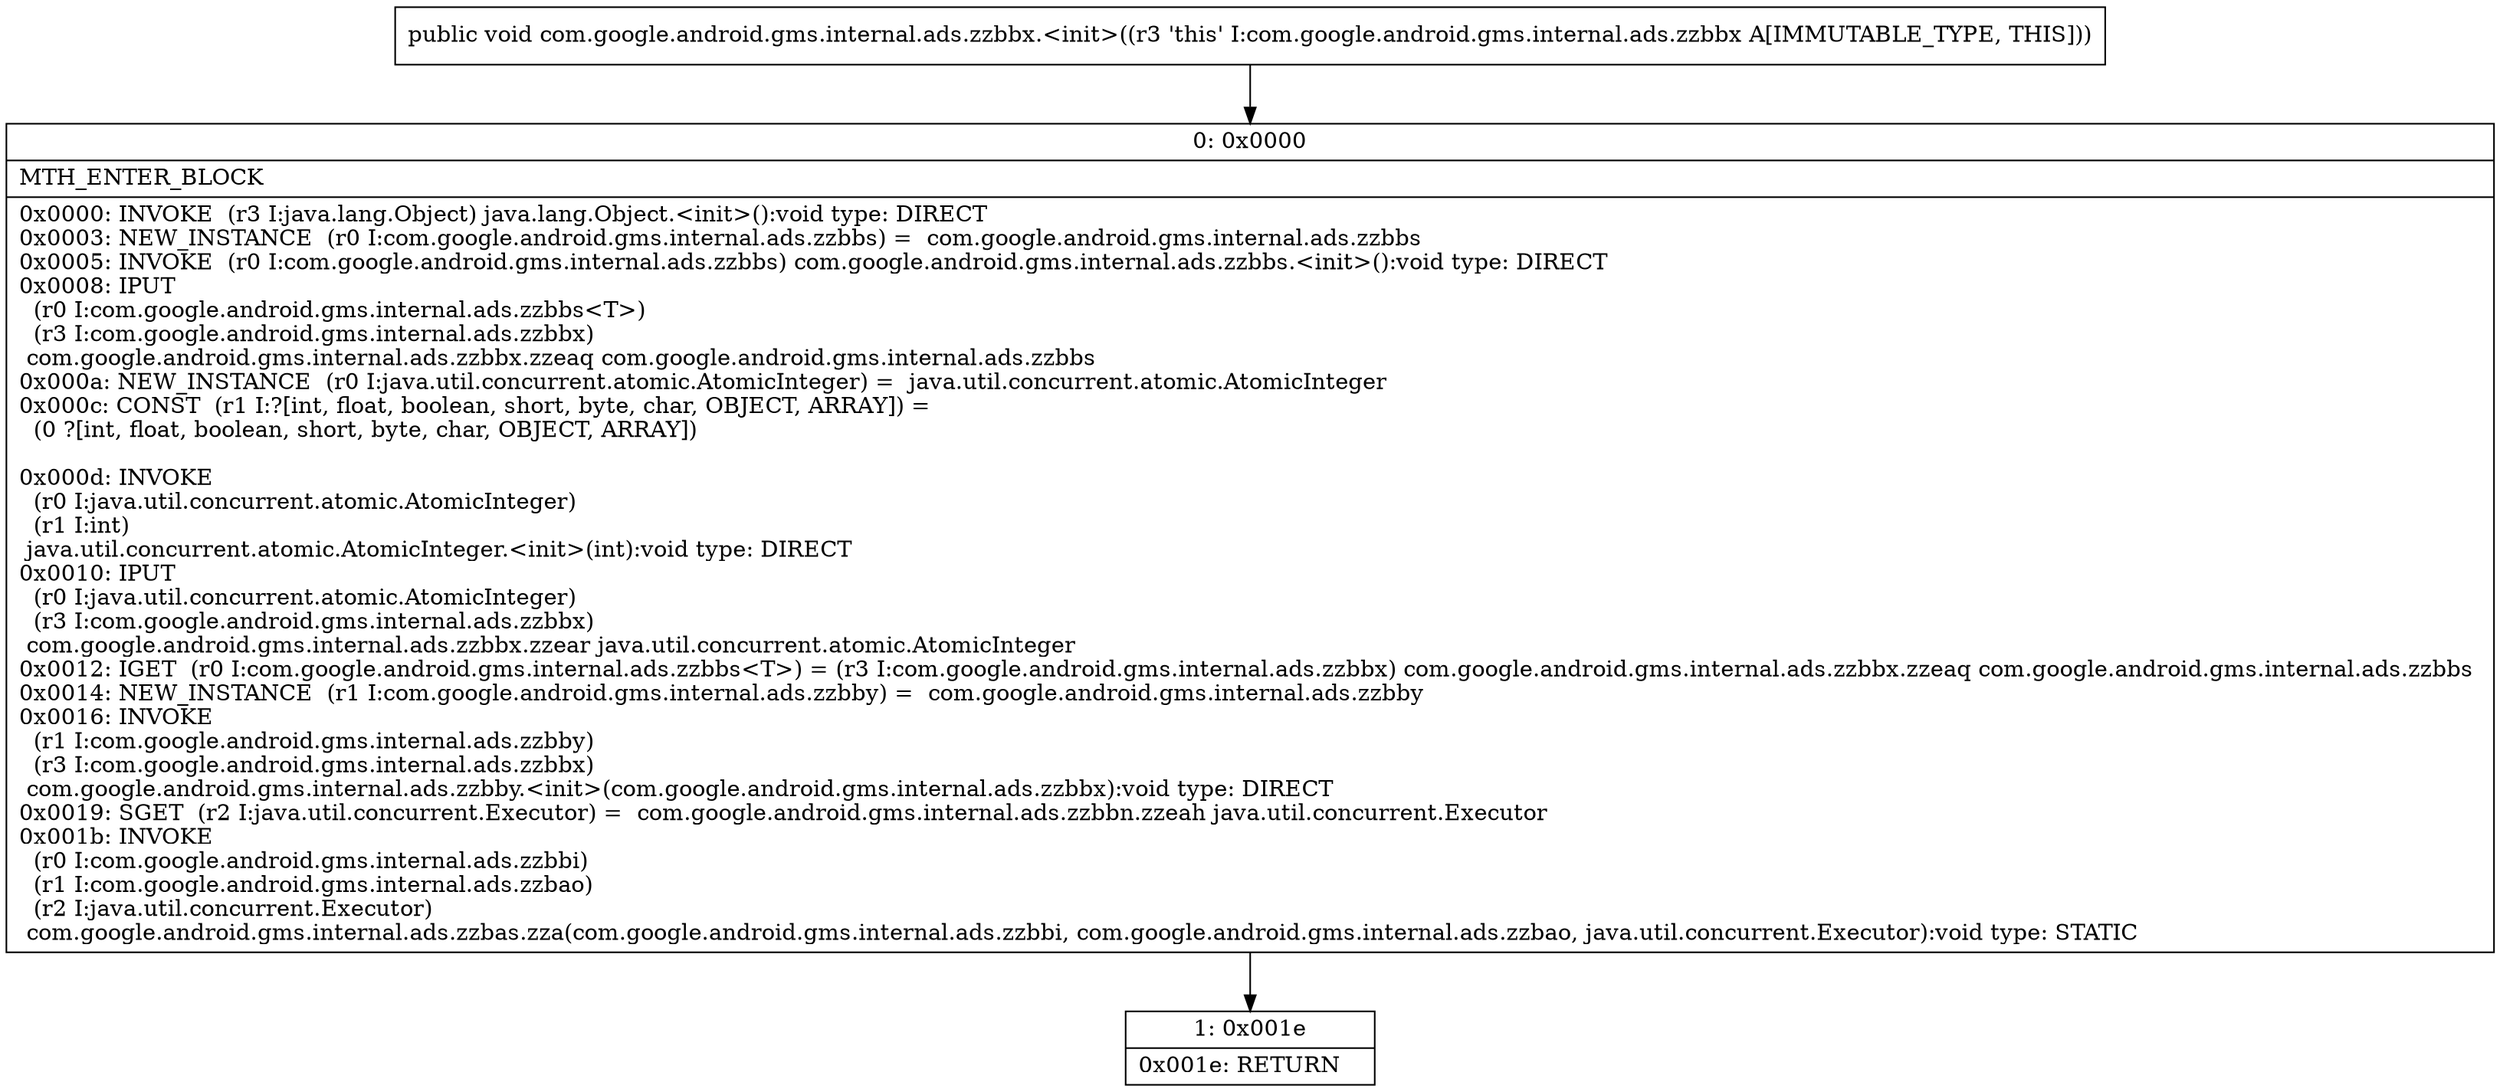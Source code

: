 digraph "CFG forcom.google.android.gms.internal.ads.zzbbx.\<init\>()V" {
Node_0 [shape=record,label="{0\:\ 0x0000|MTH_ENTER_BLOCK\l|0x0000: INVOKE  (r3 I:java.lang.Object) java.lang.Object.\<init\>():void type: DIRECT \l0x0003: NEW_INSTANCE  (r0 I:com.google.android.gms.internal.ads.zzbbs) =  com.google.android.gms.internal.ads.zzbbs \l0x0005: INVOKE  (r0 I:com.google.android.gms.internal.ads.zzbbs) com.google.android.gms.internal.ads.zzbbs.\<init\>():void type: DIRECT \l0x0008: IPUT  \l  (r0 I:com.google.android.gms.internal.ads.zzbbs\<T\>)\l  (r3 I:com.google.android.gms.internal.ads.zzbbx)\l com.google.android.gms.internal.ads.zzbbx.zzeaq com.google.android.gms.internal.ads.zzbbs \l0x000a: NEW_INSTANCE  (r0 I:java.util.concurrent.atomic.AtomicInteger) =  java.util.concurrent.atomic.AtomicInteger \l0x000c: CONST  (r1 I:?[int, float, boolean, short, byte, char, OBJECT, ARRAY]) = \l  (0 ?[int, float, boolean, short, byte, char, OBJECT, ARRAY])\l \l0x000d: INVOKE  \l  (r0 I:java.util.concurrent.atomic.AtomicInteger)\l  (r1 I:int)\l java.util.concurrent.atomic.AtomicInteger.\<init\>(int):void type: DIRECT \l0x0010: IPUT  \l  (r0 I:java.util.concurrent.atomic.AtomicInteger)\l  (r3 I:com.google.android.gms.internal.ads.zzbbx)\l com.google.android.gms.internal.ads.zzbbx.zzear java.util.concurrent.atomic.AtomicInteger \l0x0012: IGET  (r0 I:com.google.android.gms.internal.ads.zzbbs\<T\>) = (r3 I:com.google.android.gms.internal.ads.zzbbx) com.google.android.gms.internal.ads.zzbbx.zzeaq com.google.android.gms.internal.ads.zzbbs \l0x0014: NEW_INSTANCE  (r1 I:com.google.android.gms.internal.ads.zzbby) =  com.google.android.gms.internal.ads.zzbby \l0x0016: INVOKE  \l  (r1 I:com.google.android.gms.internal.ads.zzbby)\l  (r3 I:com.google.android.gms.internal.ads.zzbbx)\l com.google.android.gms.internal.ads.zzbby.\<init\>(com.google.android.gms.internal.ads.zzbbx):void type: DIRECT \l0x0019: SGET  (r2 I:java.util.concurrent.Executor) =  com.google.android.gms.internal.ads.zzbbn.zzeah java.util.concurrent.Executor \l0x001b: INVOKE  \l  (r0 I:com.google.android.gms.internal.ads.zzbbi)\l  (r1 I:com.google.android.gms.internal.ads.zzbao)\l  (r2 I:java.util.concurrent.Executor)\l com.google.android.gms.internal.ads.zzbas.zza(com.google.android.gms.internal.ads.zzbbi, com.google.android.gms.internal.ads.zzbao, java.util.concurrent.Executor):void type: STATIC \l}"];
Node_1 [shape=record,label="{1\:\ 0x001e|0x001e: RETURN   \l}"];
MethodNode[shape=record,label="{public void com.google.android.gms.internal.ads.zzbbx.\<init\>((r3 'this' I:com.google.android.gms.internal.ads.zzbbx A[IMMUTABLE_TYPE, THIS])) }"];
MethodNode -> Node_0;
Node_0 -> Node_1;
}

